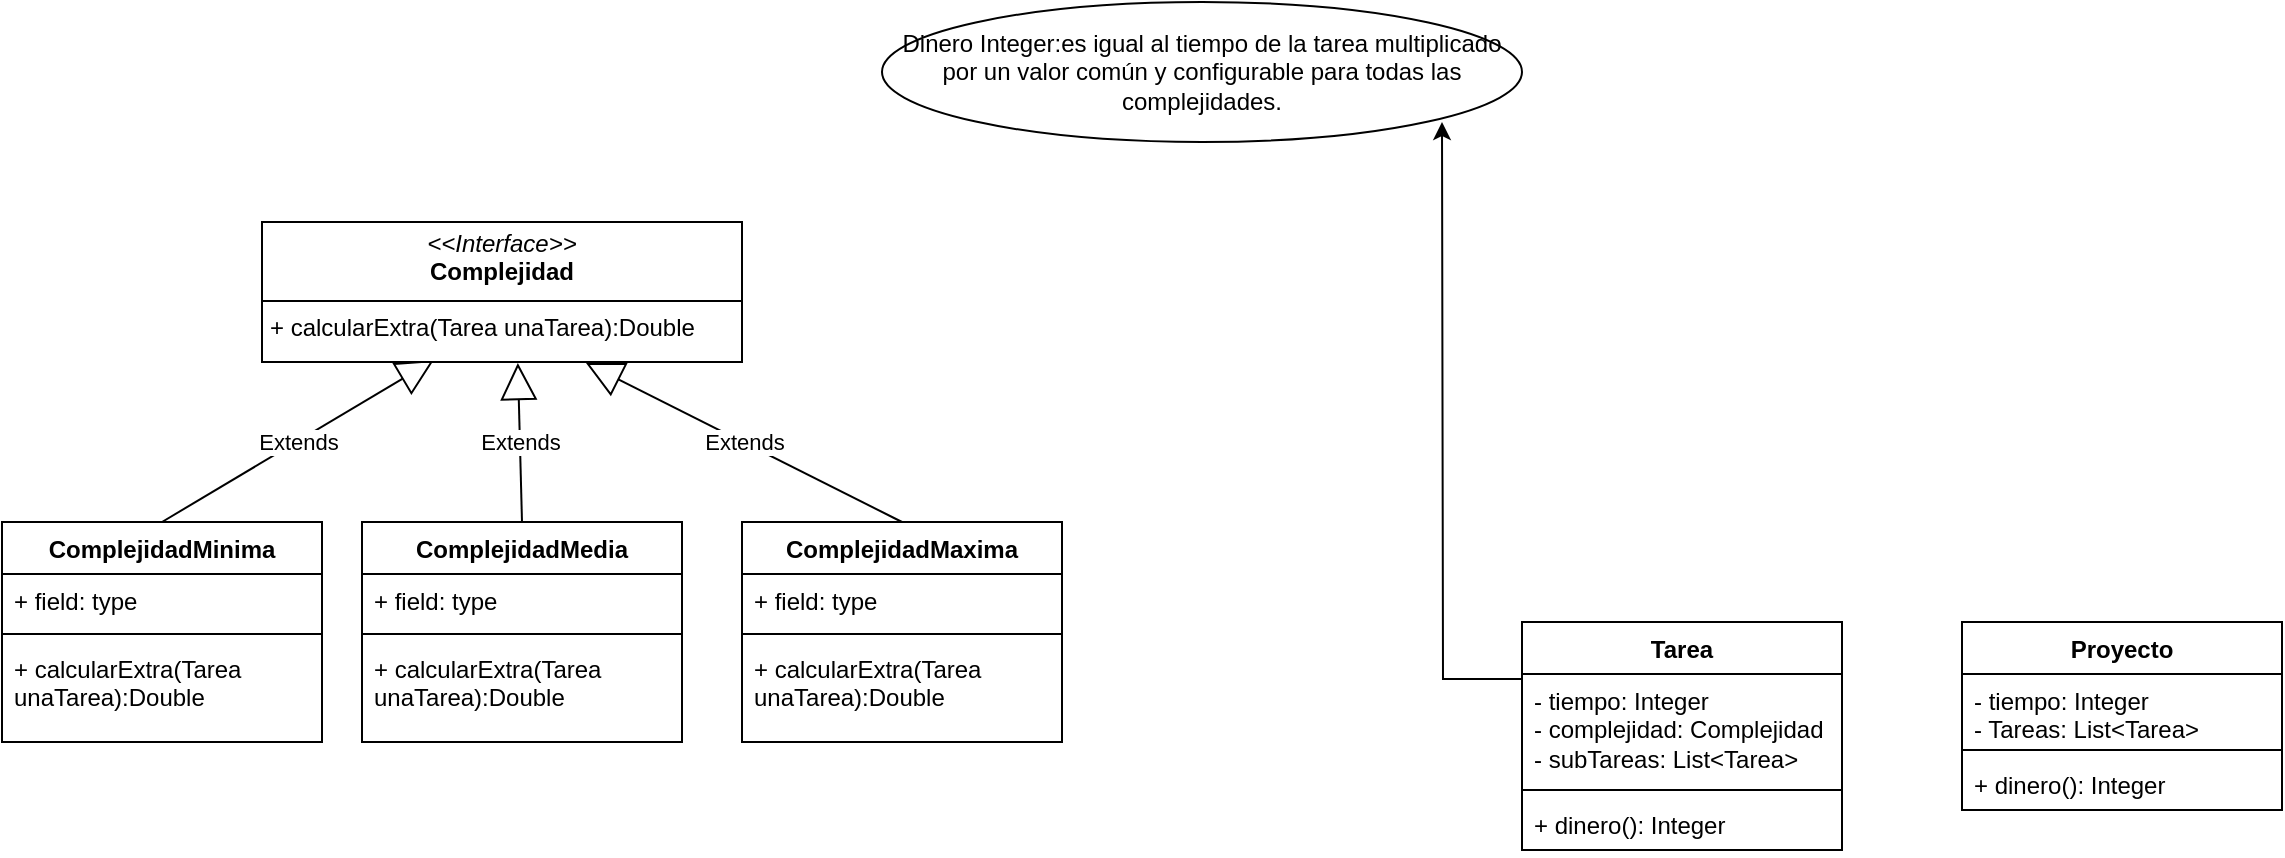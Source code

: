 <mxfile version="28.2.5">
  <diagram name="Página-1" id="_vUBLfXRTjEk5h7DPXBP">
    <mxGraphModel dx="1932" dy="1642" grid="1" gridSize="10" guides="1" tooltips="1" connect="1" arrows="1" fold="1" page="1" pageScale="1" pageWidth="827" pageHeight="1169" math="0" shadow="0">
      <root>
        <mxCell id="0" />
        <mxCell id="1" parent="0" />
        <mxCell id="MWJ3zW1woDU1bKZrWww9-13" style="edgeStyle=orthogonalEdgeStyle;rounded=0;orthogonalLoop=1;jettySize=auto;html=1;exitX=0;exitY=0.25;exitDx=0;exitDy=0;" edge="1" parent="1" source="MWJ3zW1woDU1bKZrWww9-9">
          <mxGeometry relative="1" as="geometry">
            <mxPoint x="90.0" y="50" as="targetPoint" />
            <mxPoint x="165" y="330" as="sourcePoint" />
          </mxGeometry>
        </mxCell>
        <mxCell id="MWJ3zW1woDU1bKZrWww9-9" value="Tarea" style="swimlane;fontStyle=1;align=center;verticalAlign=top;childLayout=stackLayout;horizontal=1;startSize=26;horizontalStack=0;resizeParent=1;resizeParentMax=0;resizeLast=0;collapsible=1;marginBottom=0;whiteSpace=wrap;html=1;" vertex="1" parent="1">
          <mxGeometry x="130" y="300" width="160" height="114" as="geometry" />
        </mxCell>
        <mxCell id="MWJ3zW1woDU1bKZrWww9-10" value="- tiempo: Integer&lt;div&gt;- complejidad: Complejidad&lt;/div&gt;&lt;div&gt;- subTareas: List&amp;lt;Tarea&amp;gt;&lt;/div&gt;&lt;div&gt;&lt;br&gt;&lt;/div&gt;" style="text;strokeColor=none;fillColor=none;align=left;verticalAlign=top;spacingLeft=4;spacingRight=4;overflow=hidden;rotatable=0;points=[[0,0.5],[1,0.5]];portConstraint=eastwest;whiteSpace=wrap;html=1;" vertex="1" parent="MWJ3zW1woDU1bKZrWww9-9">
          <mxGeometry y="26" width="160" height="54" as="geometry" />
        </mxCell>
        <mxCell id="MWJ3zW1woDU1bKZrWww9-11" value="" style="line;strokeWidth=1;fillColor=none;align=left;verticalAlign=middle;spacingTop=-1;spacingLeft=3;spacingRight=3;rotatable=0;labelPosition=right;points=[];portConstraint=eastwest;strokeColor=inherit;" vertex="1" parent="MWJ3zW1woDU1bKZrWww9-9">
          <mxGeometry y="80" width="160" height="8" as="geometry" />
        </mxCell>
        <mxCell id="MWJ3zW1woDU1bKZrWww9-12" value="+ dinero(): Integer" style="text;strokeColor=none;fillColor=none;align=left;verticalAlign=top;spacingLeft=4;spacingRight=4;overflow=hidden;rotatable=0;points=[[0,0.5],[1,0.5]];portConstraint=eastwest;whiteSpace=wrap;html=1;" vertex="1" parent="MWJ3zW1woDU1bKZrWww9-9">
          <mxGeometry y="88" width="160" height="26" as="geometry" />
        </mxCell>
        <mxCell id="MWJ3zW1woDU1bKZrWww9-14" value="Dinero Integer:es igual al tiempo de la tarea multiplicado por un valor común y configurable para todas las complejidades." style="ellipse;whiteSpace=wrap;html=1;" vertex="1" parent="1">
          <mxGeometry x="-190" y="-10" width="320" height="70" as="geometry" />
        </mxCell>
        <mxCell id="MWJ3zW1woDU1bKZrWww9-16" value="ComplejidadMinima" style="swimlane;fontStyle=1;align=center;verticalAlign=top;childLayout=stackLayout;horizontal=1;startSize=26;horizontalStack=0;resizeParent=1;resizeParentMax=0;resizeLast=0;collapsible=1;marginBottom=0;whiteSpace=wrap;html=1;" vertex="1" parent="1">
          <mxGeometry x="-630" y="250" width="160" height="110" as="geometry" />
        </mxCell>
        <mxCell id="MWJ3zW1woDU1bKZrWww9-17" value="+ field: type" style="text;strokeColor=none;fillColor=none;align=left;verticalAlign=top;spacingLeft=4;spacingRight=4;overflow=hidden;rotatable=0;points=[[0,0.5],[1,0.5]];portConstraint=eastwest;whiteSpace=wrap;html=1;" vertex="1" parent="MWJ3zW1woDU1bKZrWww9-16">
          <mxGeometry y="26" width="160" height="26" as="geometry" />
        </mxCell>
        <mxCell id="MWJ3zW1woDU1bKZrWww9-18" value="" style="line;strokeWidth=1;fillColor=none;align=left;verticalAlign=middle;spacingTop=-1;spacingLeft=3;spacingRight=3;rotatable=0;labelPosition=right;points=[];portConstraint=eastwest;strokeColor=inherit;" vertex="1" parent="MWJ3zW1woDU1bKZrWww9-16">
          <mxGeometry y="52" width="160" height="8" as="geometry" />
        </mxCell>
        <mxCell id="MWJ3zW1woDU1bKZrWww9-19" value="+ calcularExtra(Tarea unaTarea):Double" style="text;strokeColor=none;fillColor=none;align=left;verticalAlign=top;spacingLeft=4;spacingRight=4;overflow=hidden;rotatable=0;points=[[0,0.5],[1,0.5]];portConstraint=eastwest;whiteSpace=wrap;html=1;" vertex="1" parent="MWJ3zW1woDU1bKZrWww9-16">
          <mxGeometry y="60" width="160" height="50" as="geometry" />
        </mxCell>
        <mxCell id="MWJ3zW1woDU1bKZrWww9-21" value="ComplejidadMaxima" style="swimlane;fontStyle=1;align=center;verticalAlign=top;childLayout=stackLayout;horizontal=1;startSize=26;horizontalStack=0;resizeParent=1;resizeParentMax=0;resizeLast=0;collapsible=1;marginBottom=0;whiteSpace=wrap;html=1;" vertex="1" parent="1">
          <mxGeometry x="-260" y="250" width="160" height="110" as="geometry" />
        </mxCell>
        <mxCell id="MWJ3zW1woDU1bKZrWww9-22" value="+ field: type" style="text;strokeColor=none;fillColor=none;align=left;verticalAlign=top;spacingLeft=4;spacingRight=4;overflow=hidden;rotatable=0;points=[[0,0.5],[1,0.5]];portConstraint=eastwest;whiteSpace=wrap;html=1;" vertex="1" parent="MWJ3zW1woDU1bKZrWww9-21">
          <mxGeometry y="26" width="160" height="26" as="geometry" />
        </mxCell>
        <mxCell id="MWJ3zW1woDU1bKZrWww9-23" value="" style="line;strokeWidth=1;fillColor=none;align=left;verticalAlign=middle;spacingTop=-1;spacingLeft=3;spacingRight=3;rotatable=0;labelPosition=right;points=[];portConstraint=eastwest;strokeColor=inherit;" vertex="1" parent="MWJ3zW1woDU1bKZrWww9-21">
          <mxGeometry y="52" width="160" height="8" as="geometry" />
        </mxCell>
        <mxCell id="MWJ3zW1woDU1bKZrWww9-24" value="+ calcularExtra(Tarea unaTarea):Double" style="text;strokeColor=none;fillColor=none;align=left;verticalAlign=top;spacingLeft=4;spacingRight=4;overflow=hidden;rotatable=0;points=[[0,0.5],[1,0.5]];portConstraint=eastwest;whiteSpace=wrap;html=1;" vertex="1" parent="MWJ3zW1woDU1bKZrWww9-21">
          <mxGeometry y="60" width="160" height="50" as="geometry" />
        </mxCell>
        <mxCell id="MWJ3zW1woDU1bKZrWww9-25" value="ComplejidadMedia" style="swimlane;fontStyle=1;align=center;verticalAlign=top;childLayout=stackLayout;horizontal=1;startSize=26;horizontalStack=0;resizeParent=1;resizeParentMax=0;resizeLast=0;collapsible=1;marginBottom=0;whiteSpace=wrap;html=1;" vertex="1" parent="1">
          <mxGeometry x="-450" y="250" width="160" height="110" as="geometry" />
        </mxCell>
        <mxCell id="MWJ3zW1woDU1bKZrWww9-26" value="+ field: type" style="text;strokeColor=none;fillColor=none;align=left;verticalAlign=top;spacingLeft=4;spacingRight=4;overflow=hidden;rotatable=0;points=[[0,0.5],[1,0.5]];portConstraint=eastwest;whiteSpace=wrap;html=1;" vertex="1" parent="MWJ3zW1woDU1bKZrWww9-25">
          <mxGeometry y="26" width="160" height="26" as="geometry" />
        </mxCell>
        <mxCell id="MWJ3zW1woDU1bKZrWww9-27" value="" style="line;strokeWidth=1;fillColor=none;align=left;verticalAlign=middle;spacingTop=-1;spacingLeft=3;spacingRight=3;rotatable=0;labelPosition=right;points=[];portConstraint=eastwest;strokeColor=inherit;" vertex="1" parent="MWJ3zW1woDU1bKZrWww9-25">
          <mxGeometry y="52" width="160" height="8" as="geometry" />
        </mxCell>
        <mxCell id="MWJ3zW1woDU1bKZrWww9-28" value="+ calcularExtra(Tarea unaTarea):Double" style="text;strokeColor=none;fillColor=none;align=left;verticalAlign=top;spacingLeft=4;spacingRight=4;overflow=hidden;rotatable=0;points=[[0,0.5],[1,0.5]];portConstraint=eastwest;whiteSpace=wrap;html=1;" vertex="1" parent="MWJ3zW1woDU1bKZrWww9-25">
          <mxGeometry y="60" width="160" height="50" as="geometry" />
        </mxCell>
        <mxCell id="MWJ3zW1woDU1bKZrWww9-31" value="Extends" style="endArrow=block;endSize=16;endFill=0;html=1;rounded=0;exitX=0.5;exitY=0;exitDx=0;exitDy=0;entryX=0.358;entryY=0.986;entryDx=0;entryDy=0;entryPerimeter=0;" edge="1" parent="1" source="MWJ3zW1woDU1bKZrWww9-16" target="MWJ3zW1woDU1bKZrWww9-34">
          <mxGeometry width="160" relative="1" as="geometry">
            <mxPoint x="-400" y="290" as="sourcePoint" />
            <mxPoint x="-402.5" y="160" as="targetPoint" />
          </mxGeometry>
        </mxCell>
        <mxCell id="MWJ3zW1woDU1bKZrWww9-32" value="Extends" style="endArrow=block;endSize=16;endFill=0;html=1;rounded=0;exitX=0.5;exitY=0;exitDx=0;exitDy=0;entryX=0.533;entryY=1.007;entryDx=0;entryDy=0;entryPerimeter=0;" edge="1" parent="1" source="MWJ3zW1woDU1bKZrWww9-25" target="MWJ3zW1woDU1bKZrWww9-34">
          <mxGeometry width="160" relative="1" as="geometry">
            <mxPoint x="-370" y="370" as="sourcePoint" />
            <mxPoint x="-375" y="160" as="targetPoint" />
          </mxGeometry>
        </mxCell>
        <mxCell id="MWJ3zW1woDU1bKZrWww9-33" value="Extends" style="endArrow=block;endSize=16;endFill=0;html=1;rounded=0;exitX=0.5;exitY=0;exitDx=0;exitDy=0;entryX=0.675;entryY=1.007;entryDx=0;entryDy=0;entryPerimeter=0;" edge="1" parent="1" source="MWJ3zW1woDU1bKZrWww9-21" target="MWJ3zW1woDU1bKZrWww9-34">
          <mxGeometry width="160" relative="1" as="geometry">
            <mxPoint x="-375" y="340" as="sourcePoint" />
            <mxPoint x="-320" y="170" as="targetPoint" />
          </mxGeometry>
        </mxCell>
        <mxCell id="MWJ3zW1woDU1bKZrWww9-34" value="&lt;p style=&quot;margin:0px;margin-top:4px;text-align:center;&quot;&gt;&lt;i&gt;&amp;lt;&amp;lt;Interface&amp;gt;&amp;gt;&lt;/i&gt;&lt;br&gt;&lt;b&gt;Complejidad&lt;/b&gt;&lt;/p&gt;&lt;hr size=&quot;1&quot; style=&quot;border-style:solid;&quot;&gt;&lt;p style=&quot;margin:0px;margin-left:4px;&quot;&gt;&lt;/p&gt;&lt;p style=&quot;margin:0px;margin-left:4px;&quot;&gt;+ calcularExtra(Tarea unaTarea):Double&lt;br&gt;&lt;/p&gt;" style="verticalAlign=top;align=left;overflow=fill;html=1;whiteSpace=wrap;" vertex="1" parent="1">
          <mxGeometry x="-500" y="100" width="240" height="70" as="geometry" />
        </mxCell>
        <mxCell id="MWJ3zW1woDU1bKZrWww9-36" value="Proyecto" style="swimlane;fontStyle=1;align=center;verticalAlign=top;childLayout=stackLayout;horizontal=1;startSize=26;horizontalStack=0;resizeParent=1;resizeParentMax=0;resizeLast=0;collapsible=1;marginBottom=0;whiteSpace=wrap;html=1;" vertex="1" parent="1">
          <mxGeometry x="350" y="300" width="160" height="94" as="geometry" />
        </mxCell>
        <mxCell id="MWJ3zW1woDU1bKZrWww9-37" value="- tiempo: Integer&lt;div&gt;&lt;div&gt;- Tareas: List&amp;lt;Tarea&amp;gt;&lt;/div&gt;&lt;div&gt;&lt;br&gt;&lt;/div&gt;&lt;/div&gt;" style="text;strokeColor=none;fillColor=none;align=left;verticalAlign=top;spacingLeft=4;spacingRight=4;overflow=hidden;rotatable=0;points=[[0,0.5],[1,0.5]];portConstraint=eastwest;whiteSpace=wrap;html=1;" vertex="1" parent="MWJ3zW1woDU1bKZrWww9-36">
          <mxGeometry y="26" width="160" height="34" as="geometry" />
        </mxCell>
        <mxCell id="MWJ3zW1woDU1bKZrWww9-38" value="" style="line;strokeWidth=1;fillColor=none;align=left;verticalAlign=middle;spacingTop=-1;spacingLeft=3;spacingRight=3;rotatable=0;labelPosition=right;points=[];portConstraint=eastwest;strokeColor=inherit;" vertex="1" parent="MWJ3zW1woDU1bKZrWww9-36">
          <mxGeometry y="60" width="160" height="8" as="geometry" />
        </mxCell>
        <mxCell id="MWJ3zW1woDU1bKZrWww9-39" value="+ dinero(): Integer" style="text;strokeColor=none;fillColor=none;align=left;verticalAlign=top;spacingLeft=4;spacingRight=4;overflow=hidden;rotatable=0;points=[[0,0.5],[1,0.5]];portConstraint=eastwest;whiteSpace=wrap;html=1;" vertex="1" parent="MWJ3zW1woDU1bKZrWww9-36">
          <mxGeometry y="68" width="160" height="26" as="geometry" />
        </mxCell>
      </root>
    </mxGraphModel>
  </diagram>
</mxfile>
